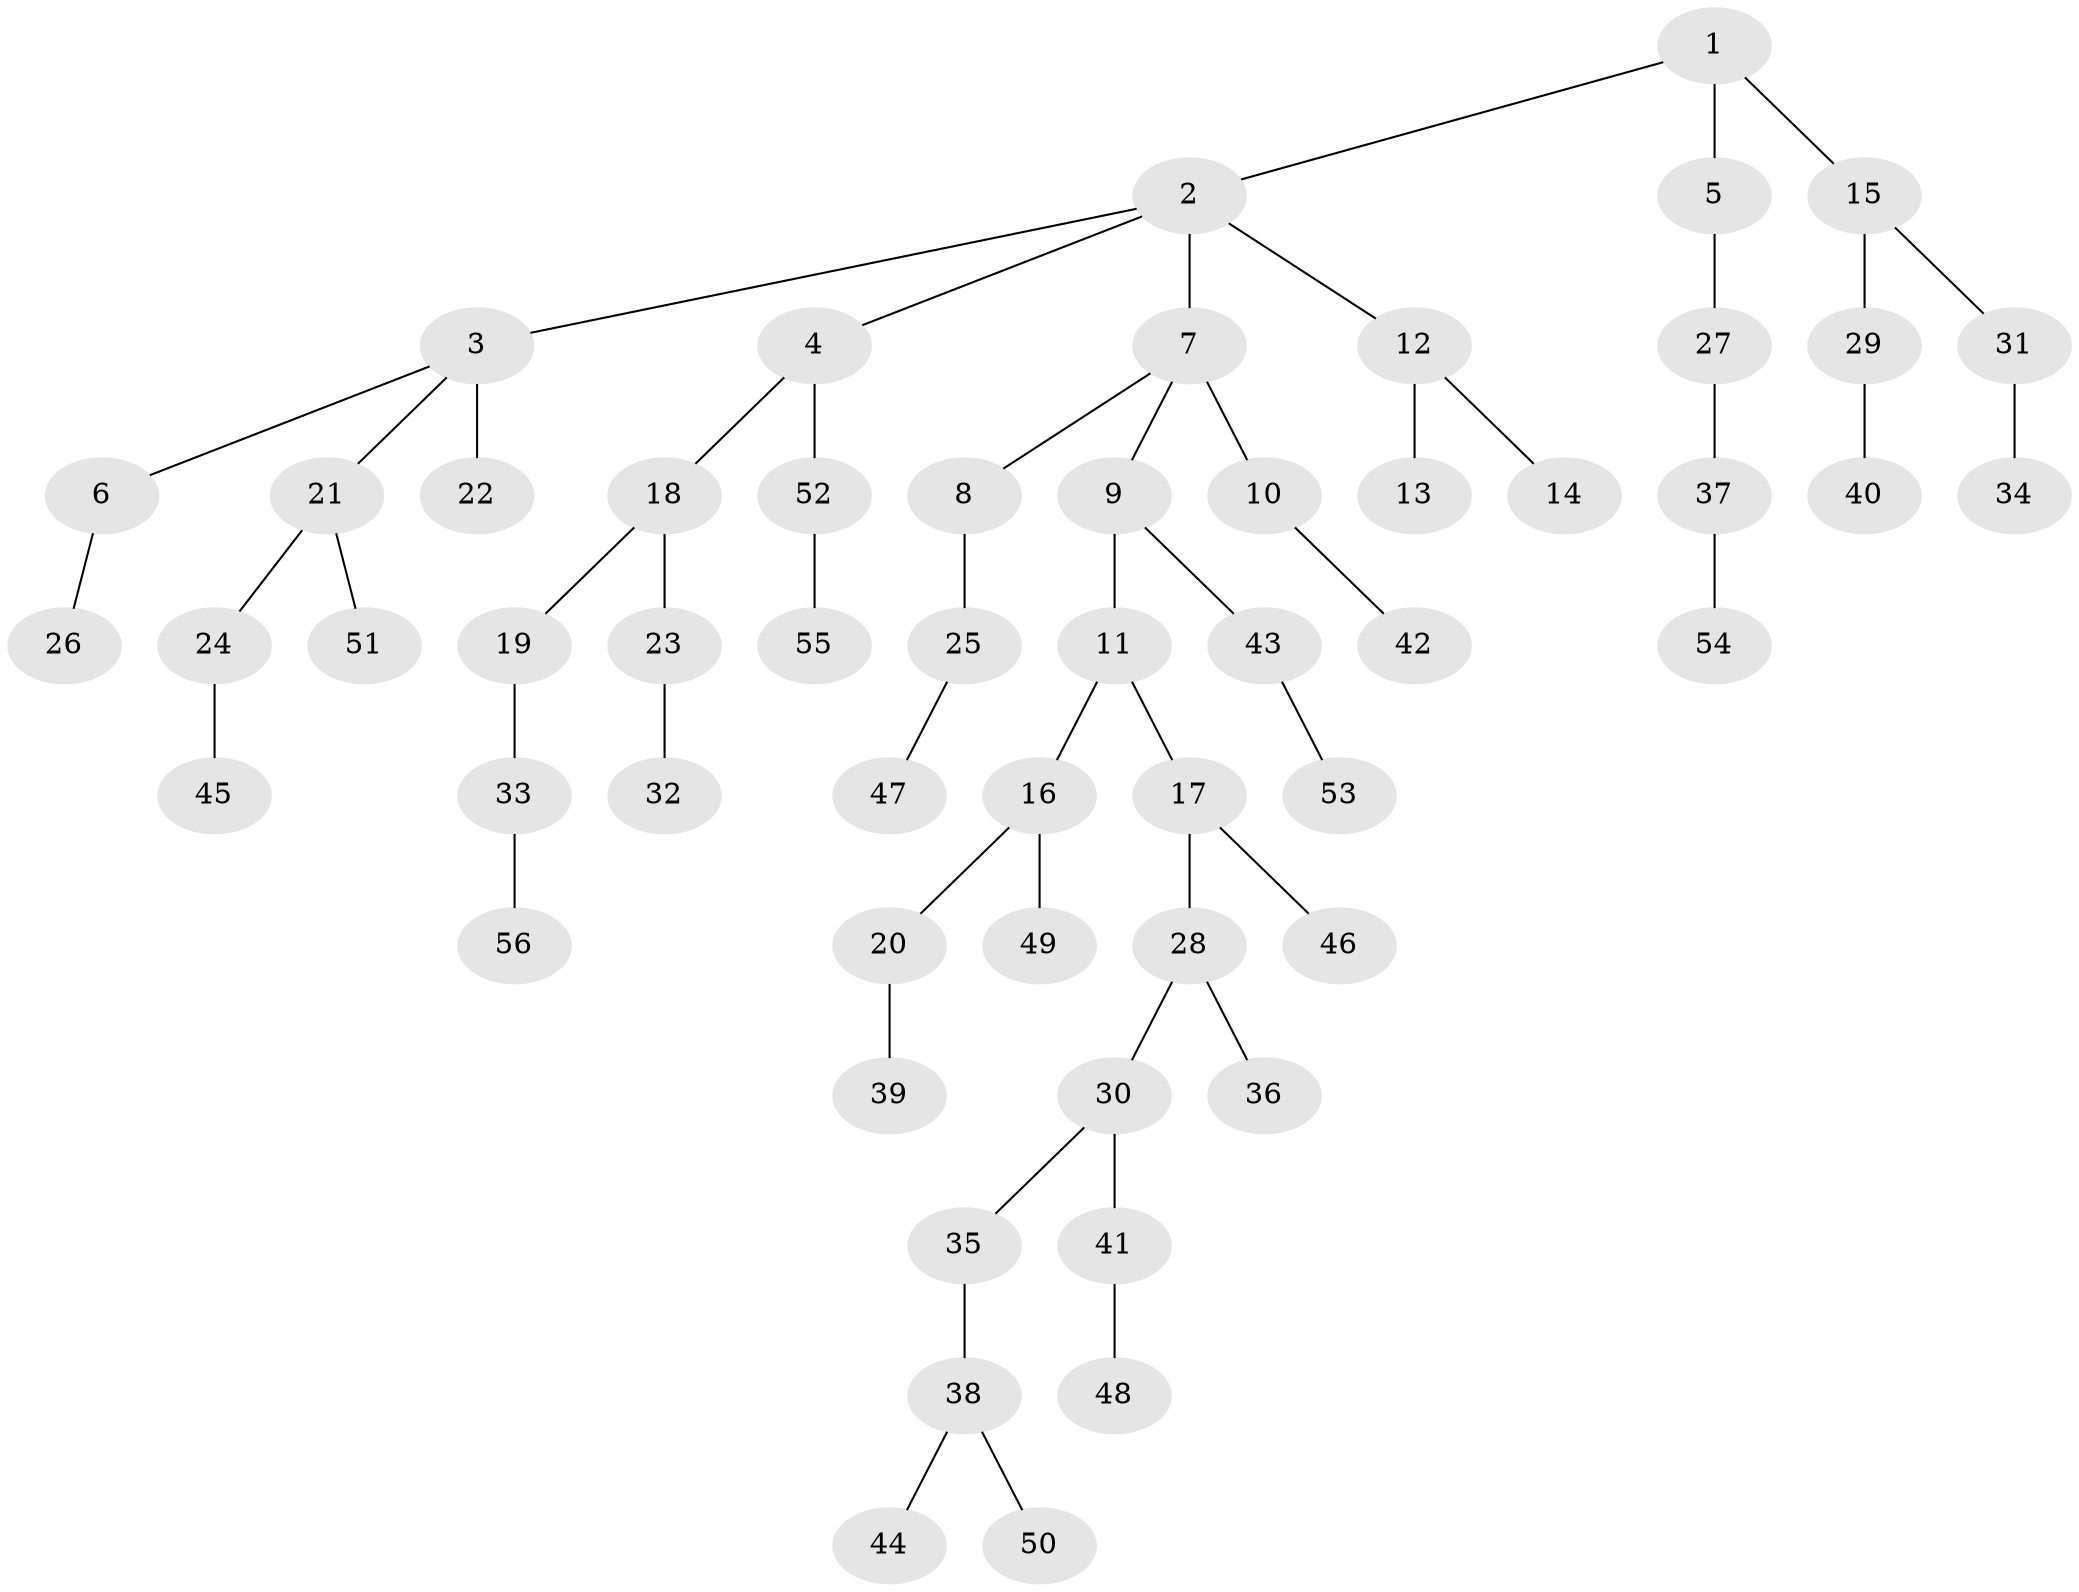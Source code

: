 // original degree distribution, {4: 0.08333333333333333, 6: 0.027777777777777776, 3: 0.1388888888888889, 2: 0.24074074074074073, 5: 0.018518518518518517, 1: 0.49074074074074076}
// Generated by graph-tools (version 1.1) at 2025/36/03/09/25 02:36:34]
// undirected, 56 vertices, 55 edges
graph export_dot {
graph [start="1"]
  node [color=gray90,style=filled];
  1;
  2;
  3;
  4;
  5;
  6;
  7;
  8;
  9;
  10;
  11;
  12;
  13;
  14;
  15;
  16;
  17;
  18;
  19;
  20;
  21;
  22;
  23;
  24;
  25;
  26;
  27;
  28;
  29;
  30;
  31;
  32;
  33;
  34;
  35;
  36;
  37;
  38;
  39;
  40;
  41;
  42;
  43;
  44;
  45;
  46;
  47;
  48;
  49;
  50;
  51;
  52;
  53;
  54;
  55;
  56;
  1 -- 2 [weight=1.0];
  1 -- 5 [weight=1.0];
  1 -- 15 [weight=1.0];
  2 -- 3 [weight=1.0];
  2 -- 4 [weight=1.0];
  2 -- 7 [weight=1.0];
  2 -- 12 [weight=1.0];
  3 -- 6 [weight=1.0];
  3 -- 21 [weight=1.0];
  3 -- 22 [weight=2.0];
  4 -- 18 [weight=1.0];
  4 -- 52 [weight=1.0];
  5 -- 27 [weight=1.0];
  6 -- 26 [weight=1.0];
  7 -- 8 [weight=1.0];
  7 -- 9 [weight=1.0];
  7 -- 10 [weight=2.0];
  8 -- 25 [weight=1.0];
  9 -- 11 [weight=1.0];
  9 -- 43 [weight=2.0];
  10 -- 42 [weight=1.0];
  11 -- 16 [weight=1.0];
  11 -- 17 [weight=1.0];
  12 -- 13 [weight=1.0];
  12 -- 14 [weight=1.0];
  15 -- 29 [weight=1.0];
  15 -- 31 [weight=1.0];
  16 -- 20 [weight=1.0];
  16 -- 49 [weight=1.0];
  17 -- 28 [weight=1.0];
  17 -- 46 [weight=1.0];
  18 -- 19 [weight=1.0];
  18 -- 23 [weight=1.0];
  19 -- 33 [weight=1.0];
  20 -- 39 [weight=2.0];
  21 -- 24 [weight=1.0];
  21 -- 51 [weight=1.0];
  23 -- 32 [weight=1.0];
  24 -- 45 [weight=2.0];
  25 -- 47 [weight=1.0];
  27 -- 37 [weight=1.0];
  28 -- 30 [weight=1.0];
  28 -- 36 [weight=1.0];
  29 -- 40 [weight=1.0];
  30 -- 35 [weight=1.0];
  30 -- 41 [weight=4.0];
  31 -- 34 [weight=1.0];
  33 -- 56 [weight=1.0];
  35 -- 38 [weight=2.0];
  37 -- 54 [weight=1.0];
  38 -- 44 [weight=1.0];
  38 -- 50 [weight=1.0];
  41 -- 48 [weight=1.0];
  43 -- 53 [weight=1.0];
  52 -- 55 [weight=2.0];
}

